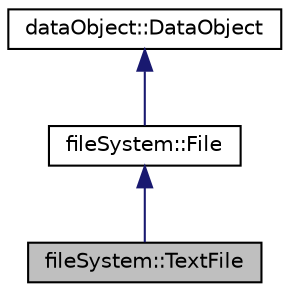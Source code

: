 digraph "fileSystem::TextFile"
{
 // LATEX_PDF_SIZE
  edge [fontname="Helvetica",fontsize="10",labelfontname="Helvetica",labelfontsize="10"];
  node [fontname="Helvetica",fontsize="10",shape=record];
  Node1 [label="fileSystem::TextFile",height=0.2,width=0.4,color="black", fillcolor="grey75", style="filled", fontcolor="black",tooltip="テキストファイルクラス"];
  Node2 -> Node1 [dir="back",color="midnightblue",fontsize="10",style="solid",fontname="Helvetica"];
  Node2 [label="fileSystem::File",height=0.2,width=0.4,color="black", fillcolor="white", style="filled",URL="$classfile_system_1_1_file.html",tooltip="ファイルクラス"];
  Node3 -> Node2 [dir="back",color="midnightblue",fontsize="10",style="solid",fontname="Helvetica"];
  Node3 [label="dataObject::DataObject",height=0.2,width=0.4,color="black", fillcolor="white", style="filled",URL="$classdata_object_1_1_data_object.html",tooltip="基本型クラス"];
}
